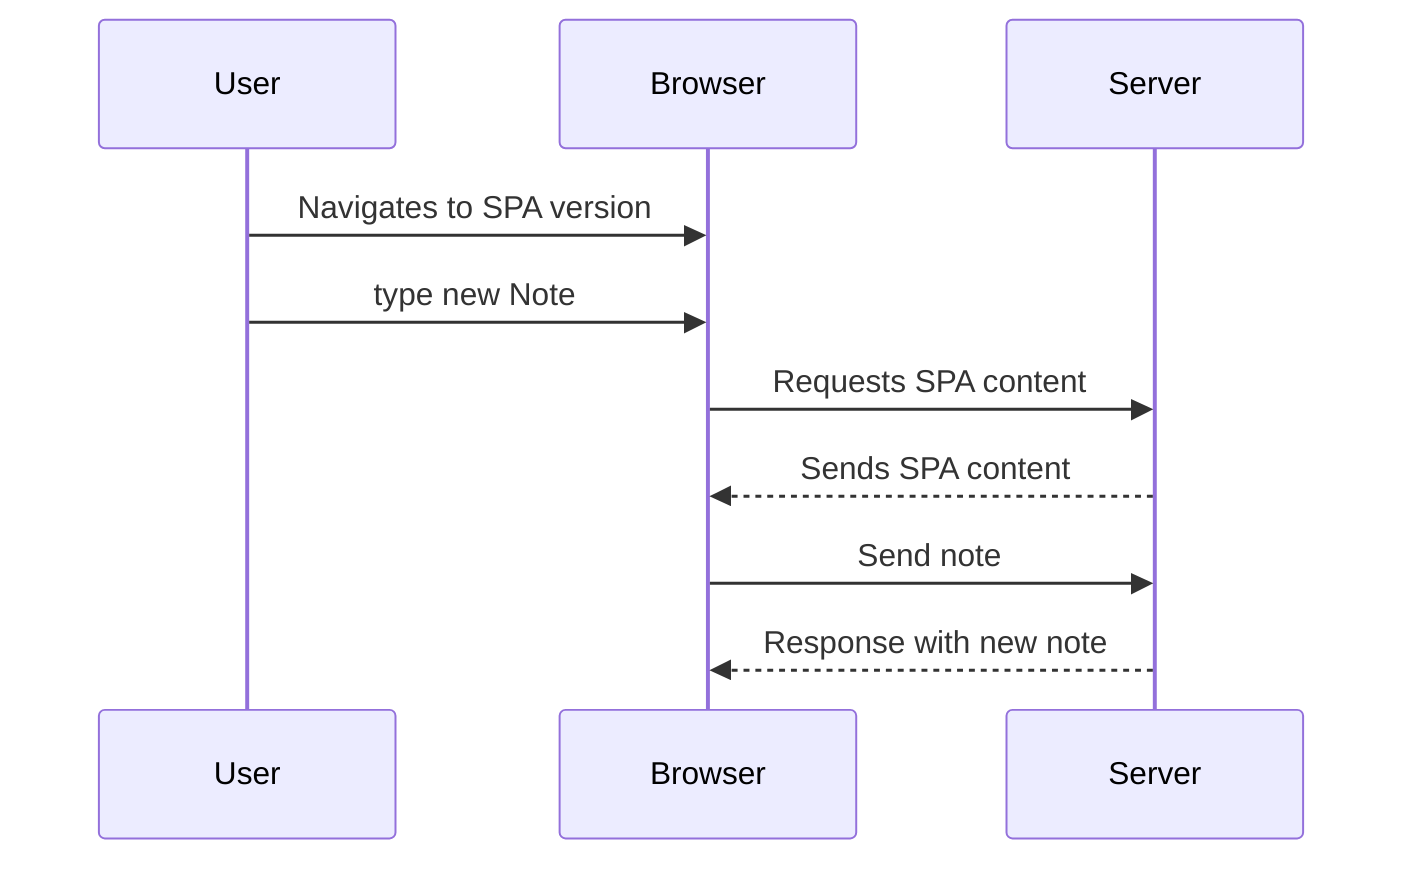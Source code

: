 sequenceDiagram
  participant User as User
  participant Browser as Browser
  participant Server as Server

  User ->> Browser: Navigates to SPA version
  User ->> Browser: type new Note
  Browser ->> Server: Requests SPA content
  Server -->> Browser: Sends SPA content
  Browser ->> Server: Send note
  Server -->> Browser: Response with new note